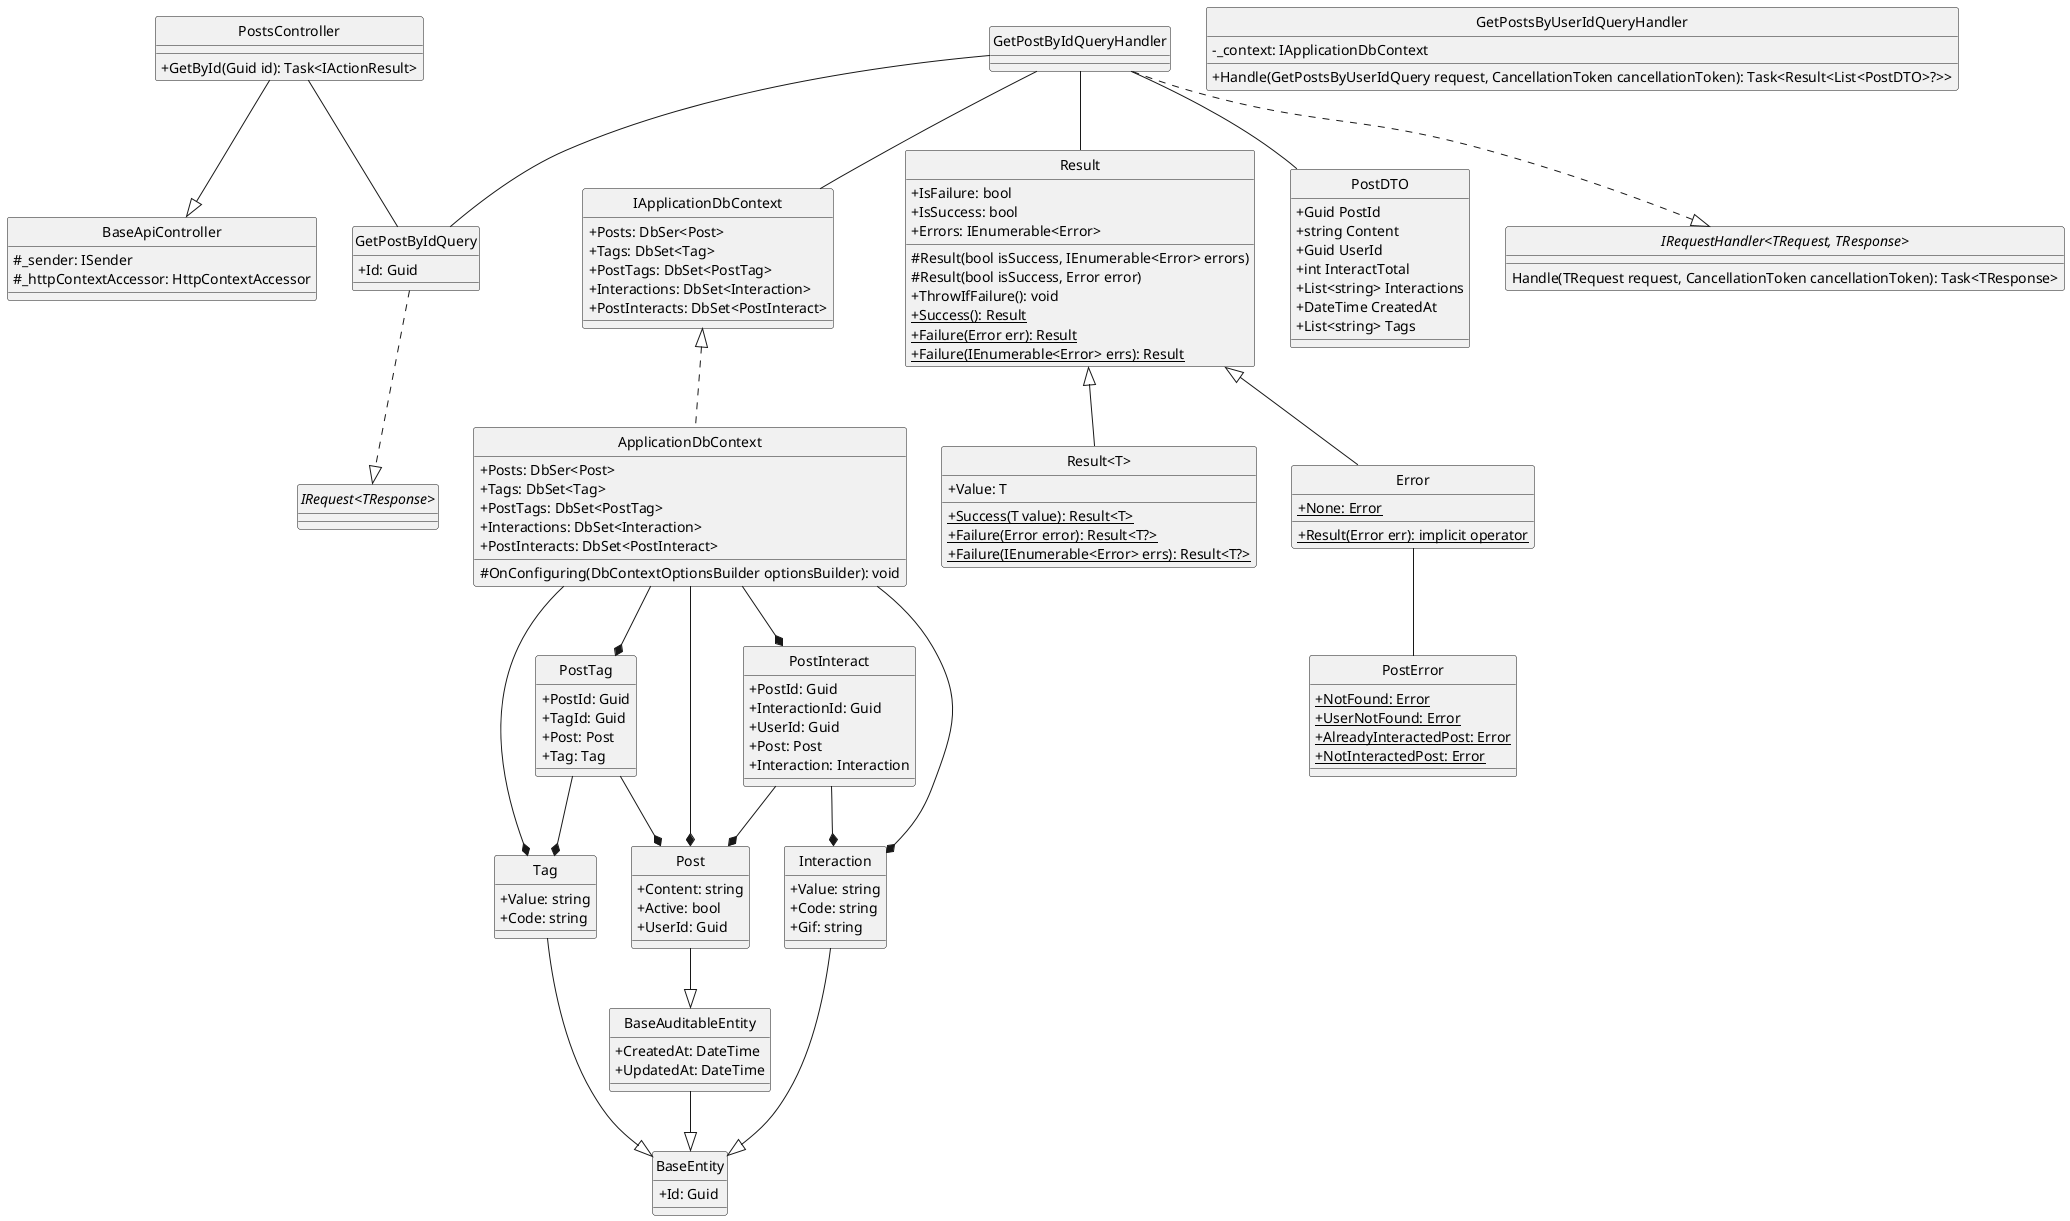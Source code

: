 @startuml getPostById
hide circle
skinparam classAttributeIconSize 0

class BaseApiController {
    #_sender: ISender
    #_httpContextAccessor: HttpContextAccessor
}

class PostsController {
    +GetById(Guid id): Task<IActionResult>
}

class GetPostByIdQuery {
    +Id: Guid
}

class GetPostsByUserIdQueryHandler {
    -_context: IApplicationDbContext
    +Handle(GetPostsByUserIdQuery request, CancellationToken cancellationToken): Task<Result<List<PostDTO>?>>
}

class IApplicationDbContext {
    +Posts: DbSer<Post>
    +Tags: DbSet<Tag>
    +PostTags: DbSet<PostTag> 
    +Interactions: DbSet<Interaction> 
    +PostInteracts: DbSet<PostInteract>
}

class ApplicationDbContext {
    +Posts: DbSer<Post>
    +Tags: DbSet<Tag>
    +PostTags: DbSet<PostTag> 
    +Interactions: DbSet<Interaction> 
    +PostInteracts: DbSet<PostInteract>
    #OnConfiguring(DbContextOptionsBuilder optionsBuilder): void
}

class Result {
    +IsFailure: bool
    +IsSuccess: bool
    +Errors: IEnumerable<Error>
    #Result(bool isSuccess, IEnumerable<Error> errors)
    #Result(bool isSuccess, Error error)
    +ThrowIfFailure(): void
    +{static} Success(): Result
    +{static} Failure(Error err): Result
    +{static} Failure(IEnumerable<Error> errs): Result
}

class "Result<T>" {
    +Value: T
    +{static} Success(T value): Result<T>
    +{static} Failure(Error error): Result<T?>
    +{static} Failure(IEnumerable<Error> errs): Result<T?>
}

class Error {
    +{static} None: Error 
    +{static} Result(Error err): implicit operator
}

class PostError {
    +{static} NotFound: Error
    +{static} UserNotFound: Error
    +{static} AlreadyInteractedPost: Error
    +{static} NotInteractedPost: Error
}

class PostDTO {
    +Guid PostId
    +string Content
    +Guid UserId
    +int InteractTotal 
    +List<string> Interactions
    +DateTime CreatedAt
    +List<string> Tags
}

class BaseEntity {
    +Id: Guid
}

class BaseAuditableEntity{
    +CreatedAt: DateTime
    +UpdatedAt: DateTime
}

class Tag {
    +Value: string
    +Code: string
}

class Post {
    +Content: string
    +Active: bool
    +UserId: Guid
}

class PostTag {
    +PostId: Guid
    +TagId: Guid
    +Post: Post
    +Tag: Tag
}

class Interaction {
    +Value: string
    +Code: string
    +Gif: string
}

class PostInteract {
    +PostId: Guid
    +InteractionId: Guid
    +UserId: Guid
    +Post: Post
    +Interaction: Interaction
}

interface "IRequest<TResponse>"
interface "IRequestHandler<TRequest, TResponse>"{
    Handle(TRequest request, CancellationToken cancellationToken): Task<TResponse>
}

'==== Get Post By User Id====
'API Layer
PostsController --|> BaseApiController
PostsController -- GetPostByIdQuery
'Application Layer
GetPostByIdQuery ..|> "IRequest<TResponse>"
GetPostByIdQueryHandler ..|> "IRequestHandler<TRequest, TResponse>"
GetPostByIdQueryHandler -- GetPostByIdQuery
GetPostByIdQueryHandler -- Result
GetPostByIdQueryHandler -- IApplicationDbContext
GetPostByIdQueryHandler -- PostDTO
'Domain Layer
Result <|-- Error
Result <|-- "Result<T>"
Error -- PostError
Tag --|> BaseEntity
Interaction --|> BaseEntity
Post --|> BaseAuditableEntity
BaseAuditableEntity --|> BaseEntity
PostTag --* Post
PostTag --* Tag
PostInteract --* Post
PostInteract --* Interaction
'Infrastructure Layer
IApplicationDbContext <|.. ApplicationDbContext
ApplicationDbContext --* Tag
ApplicationDbContext --* Post
ApplicationDbContext --* PostTag
ApplicationDbContext --* Interaction
ApplicationDbContext --* PostInteract
@enduml